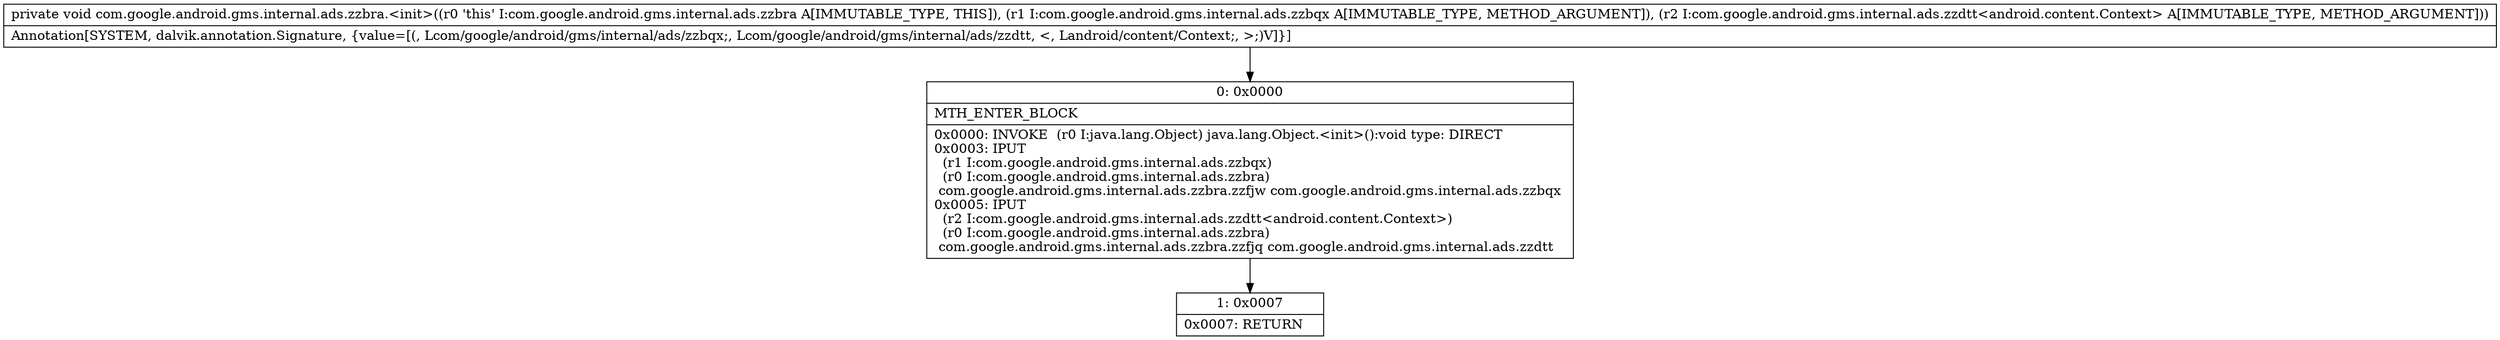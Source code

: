 digraph "CFG forcom.google.android.gms.internal.ads.zzbra.\<init\>(Lcom\/google\/android\/gms\/internal\/ads\/zzbqx;Lcom\/google\/android\/gms\/internal\/ads\/zzdtt;)V" {
Node_0 [shape=record,label="{0\:\ 0x0000|MTH_ENTER_BLOCK\l|0x0000: INVOKE  (r0 I:java.lang.Object) java.lang.Object.\<init\>():void type: DIRECT \l0x0003: IPUT  \l  (r1 I:com.google.android.gms.internal.ads.zzbqx)\l  (r0 I:com.google.android.gms.internal.ads.zzbra)\l com.google.android.gms.internal.ads.zzbra.zzfjw com.google.android.gms.internal.ads.zzbqx \l0x0005: IPUT  \l  (r2 I:com.google.android.gms.internal.ads.zzdtt\<android.content.Context\>)\l  (r0 I:com.google.android.gms.internal.ads.zzbra)\l com.google.android.gms.internal.ads.zzbra.zzfjq com.google.android.gms.internal.ads.zzdtt \l}"];
Node_1 [shape=record,label="{1\:\ 0x0007|0x0007: RETURN   \l}"];
MethodNode[shape=record,label="{private void com.google.android.gms.internal.ads.zzbra.\<init\>((r0 'this' I:com.google.android.gms.internal.ads.zzbra A[IMMUTABLE_TYPE, THIS]), (r1 I:com.google.android.gms.internal.ads.zzbqx A[IMMUTABLE_TYPE, METHOD_ARGUMENT]), (r2 I:com.google.android.gms.internal.ads.zzdtt\<android.content.Context\> A[IMMUTABLE_TYPE, METHOD_ARGUMENT]))  | Annotation[SYSTEM, dalvik.annotation.Signature, \{value=[(, Lcom\/google\/android\/gms\/internal\/ads\/zzbqx;, Lcom\/google\/android\/gms\/internal\/ads\/zzdtt, \<, Landroid\/content\/Context;, \>;)V]\}]\l}"];
MethodNode -> Node_0;
Node_0 -> Node_1;
}


